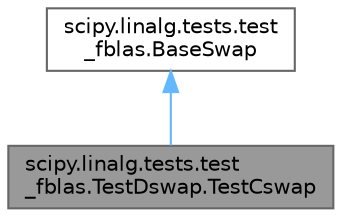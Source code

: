 digraph "scipy.linalg.tests.test_fblas.TestDswap.TestCswap"
{
 // LATEX_PDF_SIZE
  bgcolor="transparent";
  edge [fontname=Helvetica,fontsize=10,labelfontname=Helvetica,labelfontsize=10];
  node [fontname=Helvetica,fontsize=10,shape=box,height=0.2,width=0.4];
  Node1 [id="Node000001",label="scipy.linalg.tests.test\l_fblas.TestDswap.TestCswap",height=0.2,width=0.4,color="gray40", fillcolor="grey60", style="filled", fontcolor="black",tooltip=" "];
  Node2 -> Node1 [id="edge2_Node000001_Node000002",dir="back",color="steelblue1",style="solid",tooltip=" "];
  Node2 [id="Node000002",label="scipy.linalg.tests.test\l_fblas.BaseSwap",height=0.2,width=0.4,color="gray40", fillcolor="white", style="filled",URL="$d5/d15/classscipy_1_1linalg_1_1tests_1_1test__fblas_1_1BaseSwap.html",tooltip=" "];
}
